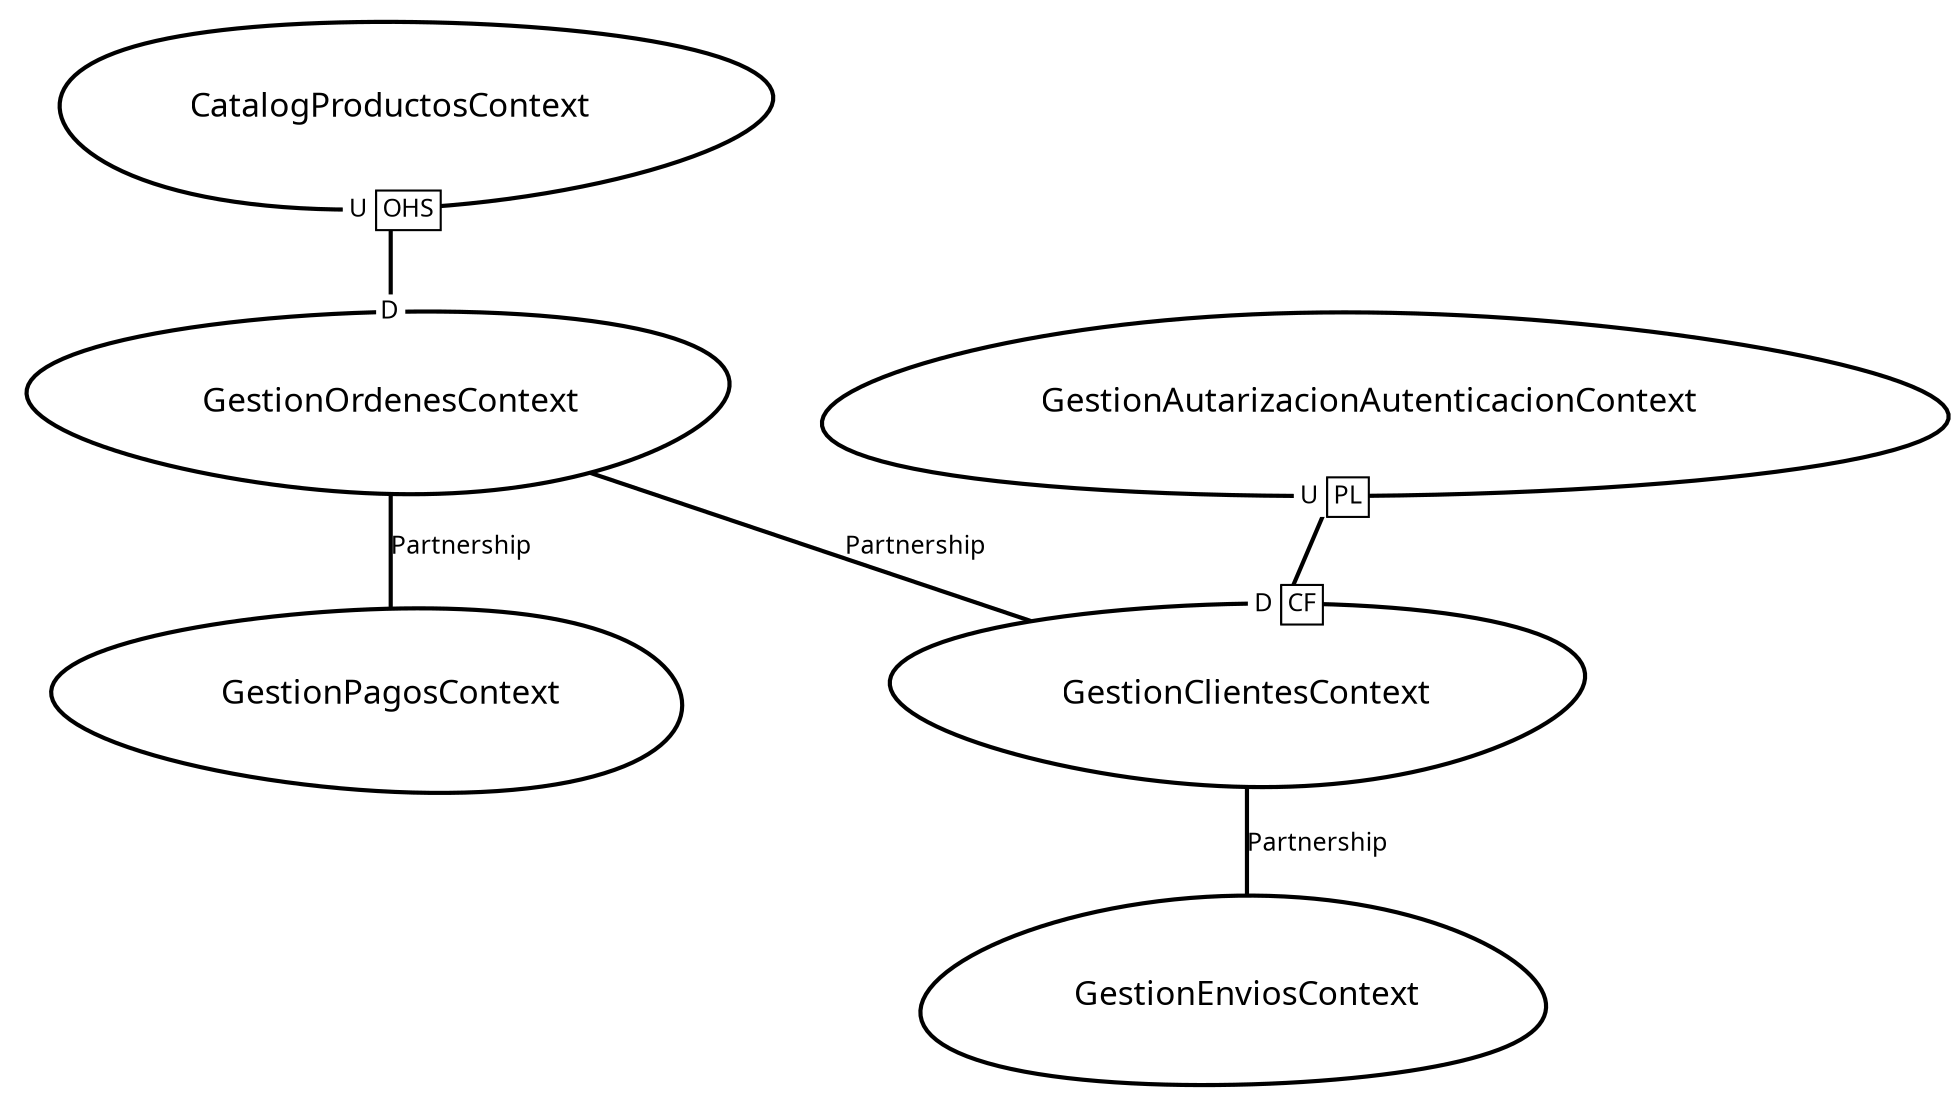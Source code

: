 digraph "ContextMapGraph" {
graph ["imagepath"="/tmp/GraphvizJava"]
"CatalogProductosContext" ["margin"="0.3","orientation"="46","shape"="egg","fontsize"="16","style"="bold","label"="CatalogProductosContext\n","fontname"="sans-serif"]
"GestionOrdenesContext" ["margin"="0.3","orientation"="192","shape"="egg","fontsize"="16","style"="bold","label"="GestionOrdenesContext\n","fontname"="sans-serif"]
"GestionClientesContext" ["margin"="0.3","orientation"="189","shape"="egg","fontsize"="16","style"="bold","label"="GestionClientesContext\n","fontname"="sans-serif"]
"GestionEnviosContext" ["margin"="0.3","orientation"="241","shape"="egg","fontsize"="16","style"="bold","label"="GestionEnviosContext\n","fontname"="sans-serif"]
"GestionPagosContext" ["margin"="0.3","orientation"="327","shape"="egg","fontsize"="16","style"="bold","label"="GestionPagosContext\n","fontname"="sans-serif"]
"GestionAutarizacionAutenticacionContext" ["margin"="0.3","orientation"="9","shape"="egg","fontsize"="16","style"="bold","label"="GestionAutarizacionAutenticacionContext\n","fontname"="sans-serif"]
"CatalogProductosContext" -> "GestionOrdenesContext" ["headlabel"=<<table cellspacing="0" cellborder="0" border="0">
<tr><td bgcolor="white">D</td></tr>
</table>>,"labeldistance"="0","fontsize"="12","taillabel"=<<table cellspacing="0" cellborder="1" border="0">
<tr><td bgcolor="white" sides="r">U</td><td sides="trbl" bgcolor="white"><font>OHS</font></td></tr>
</table>>,"style"="bold","label"="                                        ","dir"="none","fontname"="sans-serif"]
"GestionOrdenesContext" -> "GestionClientesContext" ["fontsize"="12","style"="bold","label"="Partnership","dir"="none","fontname"="sans-serif"]
"GestionOrdenesContext" -> "GestionPagosContext" ["fontsize"="12","style"="bold","label"="Partnership","dir"="none","fontname"="sans-serif"]
"GestionClientesContext" -> "GestionEnviosContext" ["fontsize"="12","style"="bold","label"="Partnership","dir"="none","fontname"="sans-serif"]
"GestionAutarizacionAutenticacionContext" -> "GestionClientesContext" ["headlabel"=<<table cellspacing="0" cellborder="1" border="0">
<tr><td bgcolor="white" sides="r">D</td><td sides="trbl" bgcolor="white"><font>CF</font></td></tr>
</table>>,"labeldistance"="0","fontsize"="12","taillabel"=<<table cellspacing="0" cellborder="1" border="0">
<tr><td bgcolor="white" sides="r">U</td><td sides="trbl" bgcolor="white"><font>PL</font></td></tr>
</table>>,"style"="bold","label"="                                        ","dir"="none","fontname"="sans-serif"]
}